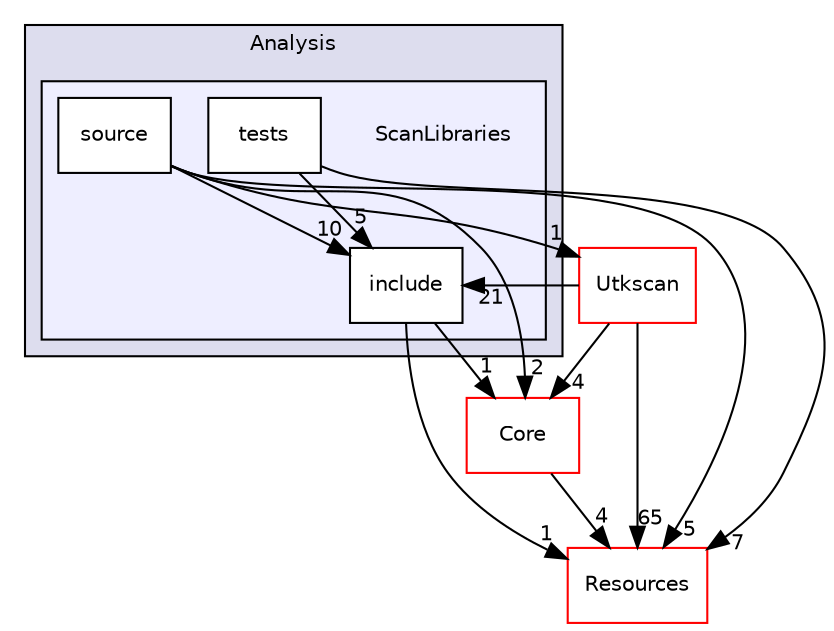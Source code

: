 digraph "ScanLibraries" {
  compound=true
  node [ fontsize="10", fontname="Helvetica"];
  edge [ labelfontsize="10", labelfontname="Helvetica"];
  subgraph clusterdir_19b17cb436010079e3d017a29cb7858f {
    graph [ bgcolor="#ddddee", pencolor="black", label="Analysis" fontname="Helvetica", fontsize="10", URL="dir_19b17cb436010079e3d017a29cb7858f.html"]
  subgraph clusterdir_d1f3dbe10f157d97e145494b8a91d73e {
    graph [ bgcolor="#eeeeff", pencolor="black", label="" URL="dir_d1f3dbe10f157d97e145494b8a91d73e.html"];
    dir_d1f3dbe10f157d97e145494b8a91d73e [shape=plaintext label="ScanLibraries"];
    dir_5dff47409855d9e162af1d73d7044210 [shape=box label="include" color="black" fillcolor="white" style="filled" URL="dir_5dff47409855d9e162af1d73d7044210.html"];
    dir_95c8e373c1661153678eefa96fc1bc0f [shape=box label="source" color="black" fillcolor="white" style="filled" URL="dir_95c8e373c1661153678eefa96fc1bc0f.html"];
    dir_11d8b37dd9f1e3a8916c9889f3c8f887 [shape=box label="tests" color="black" fillcolor="white" style="filled" URL="dir_11d8b37dd9f1e3a8916c9889f3c8f887.html"];
  }
  }
  dir_c6310732a22f63c0c2fc5595561e68f1 [shape=box label="Core" fillcolor="white" style="filled" color="red" URL="dir_c6310732a22f63c0c2fc5595561e68f1.html"];
  dir_bde32bf976401edbce144c1ca78437b0 [shape=box label="Resources" fillcolor="white" style="filled" color="red" URL="dir_bde32bf976401edbce144c1ca78437b0.html"];
  dir_f13c84c46700b552851dcb8286bbe188 [shape=box label="Utkscan" fillcolor="white" style="filled" color="red" URL="dir_f13c84c46700b552851dcb8286bbe188.html"];
  dir_5dff47409855d9e162af1d73d7044210->dir_c6310732a22f63c0c2fc5595561e68f1 [headlabel="1", labeldistance=1.5 headhref="dir_000061_000022.html"];
  dir_5dff47409855d9e162af1d73d7044210->dir_bde32bf976401edbce144c1ca78437b0 [headlabel="1", labeldistance=1.5 headhref="dir_000061_000019.html"];
  dir_c6310732a22f63c0c2fc5595561e68f1->dir_bde32bf976401edbce144c1ca78437b0 [headlabel="4", labeldistance=1.5 headhref="dir_000022_000019.html"];
  dir_f13c84c46700b552851dcb8286bbe188->dir_5dff47409855d9e162af1d73d7044210 [headlabel="21", labeldistance=1.5 headhref="dir_000004_000061.html"];
  dir_f13c84c46700b552851dcb8286bbe188->dir_c6310732a22f63c0c2fc5595561e68f1 [headlabel="4", labeldistance=1.5 headhref="dir_000004_000022.html"];
  dir_f13c84c46700b552851dcb8286bbe188->dir_bde32bf976401edbce144c1ca78437b0 [headlabel="65", labeldistance=1.5 headhref="dir_000004_000019.html"];
  dir_95c8e373c1661153678eefa96fc1bc0f->dir_5dff47409855d9e162af1d73d7044210 [headlabel="10", labeldistance=1.5 headhref="dir_000062_000061.html"];
  dir_95c8e373c1661153678eefa96fc1bc0f->dir_c6310732a22f63c0c2fc5595561e68f1 [headlabel="2", labeldistance=1.5 headhref="dir_000062_000022.html"];
  dir_95c8e373c1661153678eefa96fc1bc0f->dir_bde32bf976401edbce144c1ca78437b0 [headlabel="5", labeldistance=1.5 headhref="dir_000062_000019.html"];
  dir_95c8e373c1661153678eefa96fc1bc0f->dir_f13c84c46700b552851dcb8286bbe188 [headlabel="1", labeldistance=1.5 headhref="dir_000062_000004.html"];
  dir_11d8b37dd9f1e3a8916c9889f3c8f887->dir_5dff47409855d9e162af1d73d7044210 [headlabel="5", labeldistance=1.5 headhref="dir_000076_000061.html"];
  dir_11d8b37dd9f1e3a8916c9889f3c8f887->dir_bde32bf976401edbce144c1ca78437b0 [headlabel="7", labeldistance=1.5 headhref="dir_000076_000019.html"];
}
